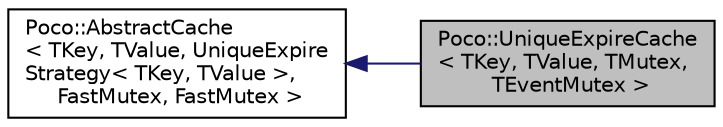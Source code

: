 digraph "Poco::UniqueExpireCache&lt; TKey, TValue, TMutex, TEventMutex &gt;"
{
 // LATEX_PDF_SIZE
  edge [fontname="Helvetica",fontsize="10",labelfontname="Helvetica",labelfontsize="10"];
  node [fontname="Helvetica",fontsize="10",shape=record];
  rankdir="LR";
  Node1 [label="Poco::UniqueExpireCache\l\< TKey, TValue, TMutex,\l TEventMutex \>",height=0.2,width=0.4,color="black", fillcolor="grey75", style="filled", fontcolor="black",tooltip=" "];
  Node2 -> Node1 [dir="back",color="midnightblue",fontsize="10",style="solid",fontname="Helvetica"];
  Node2 [label="Poco::AbstractCache\l\< TKey, TValue, UniqueExpire\lStrategy\< TKey, TValue \>,\l FastMutex, FastMutex \>",height=0.2,width=0.4,color="black", fillcolor="white", style="filled",URL="$classPoco_1_1AbstractCache.html",tooltip=" "];
}
